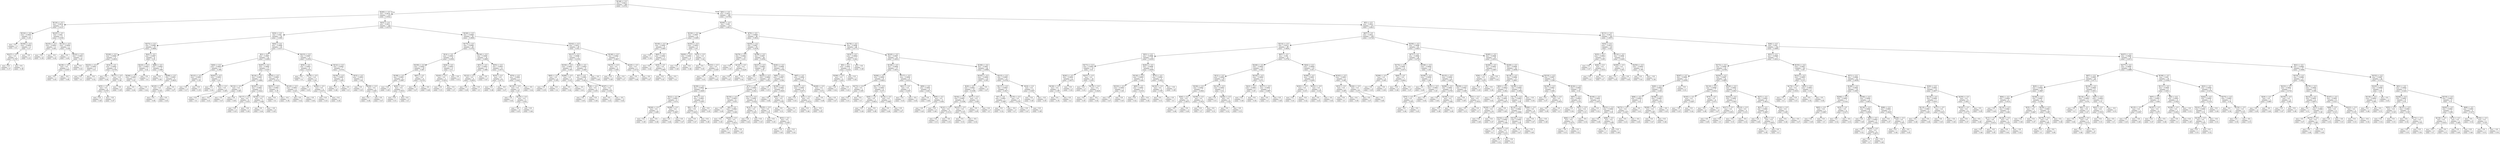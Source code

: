 digraph Tree {
node [shape=box] ;
0 [label="X[148] <= 0.5\nmse = 0.0013\nsamples = 500\nvalue = 0.4701"] ;
1 [label="X[285] <= 0.5\nmse = 0.0014\nsamples = 119\nvalue = 0.4522"] ;
0 -> 1 [labeldistance=2.5, labelangle=45, headlabel="True"] ;
2 [label="X[124] <= 0.5\nmse = 0.0014\nsamples = 15\nvalue = 0.4127"] ;
1 -> 2 ;
3 [label="X[316] <= 0.5\nmse = 0.0003\nsamples = 6\nvalue = 0.38"] ;
2 -> 3 ;
4 [label="mse = 0.0\nsamples = 2\nvalue = 0.4"] ;
3 -> 4 ;
5 [label="X[160] <= 0.5\nmse = 0.0002\nsamples = 4\nvalue = 0.37"] ;
3 -> 5 ;
6 [label="X[227] <= 0.5\nmse = 0.0\nsamples = 3\nvalue = 0.3767"] ;
5 -> 6 ;
7 [label="mse = 0.0\nsamples = 1\nvalue = 0.37"] ;
6 -> 7 ;
8 [label="mse = 0.0\nsamples = 2\nvalue = 0.38"] ;
6 -> 8 ;
9 [label="mse = -0.0\nsamples = 1\nvalue = 0.35"] ;
5 -> 9 ;
10 [label="X[225] <= 0.5\nmse = 0.001\nsamples = 9\nvalue = 0.4344"] ;
2 -> 10 ;
11 [label="X[235] <= 0.5\nmse = 0.0002\nsamples = 4\nvalue = 0.405"] ;
10 -> 11 ;
12 [label="mse = 0.0\nsamples = 2\nvalue = 0.39"] ;
11 -> 12 ;
13 [label="mse = -0.0\nsamples = 2\nvalue = 0.42"] ;
11 -> 13 ;
14 [label="X[132] <= 0.5\nmse = 0.0004\nsamples = 5\nvalue = 0.458"] ;
10 -> 14 ;
15 [label="mse = 0.0\nsamples = 1\nvalue = 0.49"] ;
14 -> 15 ;
16 [label="X[322] <= 0.5\nmse = 0.0001\nsamples = 4\nvalue = 0.45"] ;
14 -> 16 ;
17 [label="X[238] <= 0.5\nmse = 0.0\nsamples = 3\nvalue = 0.4567"] ;
16 -> 17 ;
18 [label="mse = 0.0\nsamples = 1\nvalue = 0.45"] ;
17 -> 18 ;
19 [label="mse = -0.0\nsamples = 2\nvalue = 0.46"] ;
17 -> 19 ;
20 [label="mse = 0.0\nsamples = 1\nvalue = 0.43"] ;
16 -> 20 ;
21 [label="X[25] <= 0.5\nmse = 0.0011\nsamples = 104\nvalue = 0.4579"] ;
1 -> 21 ;
22 [label="X[30] <= 0.5\nmse = 0.001\nsamples = 54\nvalue = 0.4481"] ;
21 -> 22 ;
23 [label="X[273] <= 0.5\nmse = 0.0008\nsamples = 19\nvalue = 0.4684"] ;
22 -> 23 ;
24 [label="X[328] <= 0.5\nmse = 0.0004\nsamples = 11\nvalue = 0.4818"] ;
23 -> 24 ;
25 [label="X[225] <= 0.5\nmse = 0.0001\nsamples = 2\nvalue = 0.51"] ;
24 -> 25 ;
26 [label="mse = 0.0\nsamples = 1\nvalue = 0.5"] ;
25 -> 26 ;
27 [label="mse = -0.0\nsamples = 1\nvalue = 0.52"] ;
25 -> 27 ;
28 [label="X[16] <= 0.5\nmse = 0.0002\nsamples = 9\nvalue = 0.4756"] ;
24 -> 28 ;
29 [label="mse = 0.0\nsamples = 1\nvalue = 0.44"] ;
28 -> 29 ;
30 [label="X[117] <= 0.5\nmse = 0.0\nsamples = 8\nvalue = 0.48"] ;
28 -> 30 ;
31 [label="X[55] <= 0.5\nmse = 0.0\nsamples = 6\nvalue = 0.4767"] ;
30 -> 31 ;
32 [label="mse = 0.0\nsamples = 4\nvalue = 0.48"] ;
31 -> 32 ;
33 [label="mse = -0.0\nsamples = 2\nvalue = 0.47"] ;
31 -> 33 ;
34 [label="mse = -0.0\nsamples = 2\nvalue = 0.49"] ;
30 -> 34 ;
35 [label="X[42] <= 0.5\nmse = 0.0007\nsamples = 8\nvalue = 0.45"] ;
23 -> 35 ;
36 [label="X[225] <= 0.5\nmse = 0.0003\nsamples = 3\nvalue = 0.42"] ;
35 -> 36 ;
37 [label="X[246] <= 0.5\nmse = 0.0001\nsamples = 2\nvalue = 0.43"] ;
36 -> 37 ;
38 [label="mse = 0.0\nsamples = 1\nvalue = 0.44"] ;
37 -> 38 ;
39 [label="mse = 0.0\nsamples = 1\nvalue = 0.42"] ;
37 -> 39 ;
40 [label="mse = 0.0\nsamples = 1\nvalue = 0.4"] ;
36 -> 40 ;
41 [label="X[86] <= 0.5\nmse = 0.0002\nsamples = 5\nvalue = 0.468"] ;
35 -> 41 ;
42 [label="mse = 0.0\nsamples = 1\nvalue = 0.49"] ;
41 -> 42 ;
43 [label="X[289] <= 0.5\nmse = 0.0001\nsamples = 4\nvalue = 0.4625"] ;
41 -> 43 ;
44 [label="X[145] <= 0.5\nmse = 0.0\nsamples = 2\nvalue = 0.455"] ;
43 -> 44 ;
45 [label="mse = 0.0\nsamples = 1\nvalue = 0.46"] ;
44 -> 45 ;
46 [label="mse = 0.0\nsamples = 1\nvalue = 0.45"] ;
44 -> 46 ;
47 [label="mse = 0.0\nsamples = 2\nvalue = 0.47"] ;
43 -> 47 ;
48 [label="X[44] <= 0.5\nmse = 0.0009\nsamples = 35\nvalue = 0.4371"] ;
22 -> 48 ;
49 [label="X[3] <= 0.5\nmse = 0.0007\nsamples = 22\nvalue = 0.4264"] ;
48 -> 49 ;
50 [label="X[40] <= 0.5\nmse = 0.0003\nsamples = 5\nvalue = 0.398"] ;
49 -> 50 ;
51 [label="X[123] <= 0.5\nmse = 0.0001\nsamples = 2\nvalue = 0.38"] ;
50 -> 51 ;
52 [label="mse = 0.0\nsamples = 1\nvalue = 0.37"] ;
51 -> 52 ;
53 [label="mse = 0.0\nsamples = 1\nvalue = 0.39"] ;
51 -> 53 ;
54 [label="X[203] <= 0.5\nmse = 0.0001\nsamples = 3\nvalue = 0.41"] ;
50 -> 54 ;
55 [label="mse = 0.0\nsamples = 1\nvalue = 0.42"] ;
54 -> 55 ;
56 [label="X[83] <= 0.5\nmse = 0.0\nsamples = 2\nvalue = 0.405"] ;
54 -> 56 ;
57 [label="mse = 0.0\nsamples = 1\nvalue = 0.4"] ;
56 -> 57 ;
58 [label="mse = -0.0\nsamples = 1\nvalue = 0.41"] ;
56 -> 58 ;
59 [label="X[297] <= 0.5\nmse = 0.0005\nsamples = 17\nvalue = 0.4347"] ;
49 -> 59 ;
60 [label="X[124] <= 0.5\nmse = 0.0001\nsamples = 11\nvalue = 0.4464"] ;
59 -> 60 ;
61 [label="X[132] <= 0.5\nmse = 0.0\nsamples = 2\nvalue = 0.465"] ;
60 -> 61 ;
62 [label="mse = 0.0\nsamples = 1\nvalue = 0.47"] ;
61 -> 62 ;
63 [label="mse = 0.0\nsamples = 1\nvalue = 0.46"] ;
61 -> 63 ;
64 [label="X[165] <= 0.5\nmse = 0.0001\nsamples = 9\nvalue = 0.4422"] ;
60 -> 64 ;
65 [label="X[117] <= 0.5\nmse = 0.0\nsamples = 4\nvalue = 0.435"] ;
64 -> 65 ;
66 [label="mse = 0.0\nsamples = 2\nvalue = 0.43"] ;
65 -> 66 ;
67 [label="mse = -0.0\nsamples = 2\nvalue = 0.44"] ;
65 -> 67 ;
68 [label="X[140] <= 0.5\nmse = 0.0\nsamples = 5\nvalue = 0.448"] ;
64 -> 68 ;
69 [label="mse = 0.0\nsamples = 1\nvalue = 0.44"] ;
68 -> 69 ;
70 [label="mse = -0.0\nsamples = 4\nvalue = 0.45"] ;
68 -> 70 ;
71 [label="X[203] <= 0.5\nmse = 0.0004\nsamples = 6\nvalue = 0.4133"] ;
59 -> 71 ;
72 [label="X[251] <= 0.5\nmse = 0.0001\nsamples = 2\nvalue = 0.39"] ;
71 -> 72 ;
73 [label="mse = 0.0\nsamples = 1\nvalue = 0.4"] ;
72 -> 73 ;
74 [label="mse = -0.0\nsamples = 1\nvalue = 0.38"] ;
72 -> 74 ;
75 [label="X[145] <= 0.5\nmse = 0.0001\nsamples = 4\nvalue = 0.425"] ;
71 -> 75 ;
76 [label="mse = 0.0\nsamples = 3\nvalue = 0.42"] ;
75 -> 76 ;
77 [label="mse = 0.0\nsamples = 1\nvalue = 0.44"] ;
75 -> 77 ;
78 [label="X[215] <= 0.5\nmse = 0.0007\nsamples = 13\nvalue = 0.4554"] ;
48 -> 78 ;
79 [label="X[50] <= 0.5\nmse = 0.0003\nsamples = 6\nvalue = 0.4333"] ;
78 -> 79 ;
80 [label="mse = 0.0\nsamples = 1\nvalue = 0.4"] ;
79 -> 80 ;
81 [label="X[276] <= 0.5\nmse = 0.0\nsamples = 5\nvalue = 0.44"] ;
79 -> 81 ;
82 [label="mse = 0.0\nsamples = 1\nvalue = 0.45"] ;
81 -> 82 ;
83 [label="X[294] <= 0.5\nmse = 0.0\nsamples = 4\nvalue = 0.4375"] ;
81 -> 83 ;
84 [label="mse = 0.0\nsamples = 1\nvalue = 0.43"] ;
83 -> 84 ;
85 [label="mse = 0.0\nsamples = 3\nvalue = 0.44"] ;
83 -> 85 ;
86 [label="X[141] <= 0.5\nmse = 0.0002\nsamples = 7\nvalue = 0.4743"] ;
78 -> 86 ;
87 [label="X[106] <= 0.5\nmse = 0.0001\nsamples = 4\nvalue = 0.485"] ;
86 -> 87 ;
88 [label="mse = 0.0\nsamples = 3\nvalue = 0.48"] ;
87 -> 88 ;
89 [label="mse = 0.0\nsamples = 1\nvalue = 0.5"] ;
87 -> 89 ;
90 [label="X[33] <= 0.5\nmse = 0.0001\nsamples = 3\nvalue = 0.46"] ;
86 -> 90 ;
91 [label="mse = 0.0\nsamples = 1\nvalue = 0.45"] ;
90 -> 91 ;
92 [label="X[209] <= 0.5\nmse = 0.0\nsamples = 2\nvalue = 0.465"] ;
90 -> 92 ;
93 [label="mse = 0.0\nsamples = 1\nvalue = 0.46"] ;
92 -> 93 ;
94 [label="mse = 0.0\nsamples = 1\nvalue = 0.47"] ;
92 -> 94 ;
95 [label="X[160] <= 0.5\nmse = 0.0009\nsamples = 50\nvalue = 0.4684"] ;
21 -> 95 ;
96 [label="X[175] <= 0.5\nmse = 0.0006\nsamples = 30\nvalue = 0.4793"] ;
95 -> 96 ;
97 [label="X[14] <= 0.5\nmse = 0.0003\nsamples = 14\nvalue = 0.4936"] ;
96 -> 97 ;
98 [label="X[109] <= 0.5\nmse = 0.0002\nsamples = 10\nvalue = 0.487"] ;
97 -> 98 ;
99 [label="X[198] <= 0.5\nmse = 0.0001\nsamples = 6\nvalue = 0.4967"] ;
98 -> 99 ;
100 [label="mse = 0.0\nsamples = 3\nvalue = 0.49"] ;
99 -> 100 ;
101 [label="X[29] <= 0.5\nmse = 0.0\nsamples = 3\nvalue = 0.5033"] ;
99 -> 101 ;
102 [label="mse = 0.0\nsamples = 1\nvalue = 0.51"] ;
101 -> 102 ;
103 [label="mse = 0.0\nsamples = 2\nvalue = 0.5"] ;
101 -> 103 ;
104 [label="X[87] <= 0.5\nmse = 0.0\nsamples = 4\nvalue = 0.4725"] ;
98 -> 104 ;
105 [label="mse = 0.0\nsamples = 3\nvalue = 0.47"] ;
104 -> 105 ;
106 [label="mse = -0.0\nsamples = 1\nvalue = 0.48"] ;
104 -> 106 ;
107 [label="X[26] <= 0.5\nmse = 0.0001\nsamples = 4\nvalue = 0.51"] ;
97 -> 107 ;
108 [label="X[165] <= 0.5\nmse = 0.0\nsamples = 3\nvalue = 0.5033"] ;
107 -> 108 ;
109 [label="mse = 0.0\nsamples = 1\nvalue = 0.51"] ;
108 -> 109 ;
110 [label="mse = 0.0\nsamples = 2\nvalue = 0.5"] ;
108 -> 110 ;
111 [label="mse = -0.0\nsamples = 1\nvalue = 0.53"] ;
107 -> 111 ;
112 [label="X[144] <= 0.5\nmse = 0.0005\nsamples = 16\nvalue = 0.4669"] ;
96 -> 112 ;
113 [label="X[51] <= 0.5\nmse = 0.0001\nsamples = 5\nvalue = 0.488"] ;
112 -> 113 ;
114 [label="X[122] <= 0.5\nmse = 0.0\nsamples = 4\nvalue = 0.4925"] ;
113 -> 114 ;
115 [label="mse = 0.0\nsamples = 3\nvalue = 0.49"] ;
114 -> 115 ;
116 [label="mse = 0.0\nsamples = 1\nvalue = 0.5"] ;
114 -> 116 ;
117 [label="mse = -0.0\nsamples = 1\nvalue = 0.47"] ;
113 -> 117 ;
118 [label="X[55] <= 0.5\nmse = 0.0003\nsamples = 11\nvalue = 0.4573"] ;
112 -> 118 ;
119 [label="X[19] <= 0.5\nmse = 0.0\nsamples = 4\nvalue = 0.4775"] ;
118 -> 119 ;
120 [label="mse = 0.0\nsamples = 3\nvalue = 0.48"] ;
119 -> 120 ;
121 [label="mse = -0.0\nsamples = 1\nvalue = 0.47"] ;
119 -> 121 ;
122 [label="X[70] <= 0.5\nmse = 0.0001\nsamples = 7\nvalue = 0.4457"] ;
118 -> 122 ;
123 [label="X[134] <= 0.5\nmse = 0.0\nsamples = 6\nvalue = 0.45"] ;
122 -> 123 ;
124 [label="mse = 0.0\nsamples = 1\nvalue = 0.44"] ;
123 -> 124 ;
125 [label="X[125] <= 0.5\nmse = 0.0\nsamples = 5\nvalue = 0.452"] ;
123 -> 125 ;
126 [label="mse = -0.0\nsamples = 4\nvalue = 0.45"] ;
125 -> 126 ;
127 [label="mse = 0.0\nsamples = 1\nvalue = 0.46"] ;
125 -> 127 ;
128 [label="mse = -0.0\nsamples = 1\nvalue = 0.42"] ;
122 -> 128 ;
129 [label="X[162] <= 0.5\nmse = 0.0011\nsamples = 20\nvalue = 0.452"] ;
95 -> 129 ;
130 [label="X[127] <= 0.5\nmse = 0.0006\nsamples = 13\nvalue = 0.4338"] ;
129 -> 130 ;
131 [label="X[100] <= 0.5\nmse = 0.0001\nsamples = 4\nvalue = 0.405"] ;
130 -> 131 ;
132 [label="X[65] <= 0.5\nmse = 0.0\nsamples = 2\nvalue = 0.395"] ;
131 -> 132 ;
133 [label="mse = 0.0\nsamples = 1\nvalue = 0.39"] ;
132 -> 133 ;
134 [label="mse = 0.0\nsamples = 1\nvalue = 0.4"] ;
132 -> 134 ;
135 [label="X[289] <= 0.5\nmse = 0.0\nsamples = 2\nvalue = 0.415"] ;
131 -> 135 ;
136 [label="mse = 0.0\nsamples = 1\nvalue = 0.42"] ;
135 -> 136 ;
137 [label="mse = -0.0\nsamples = 1\nvalue = 0.41"] ;
135 -> 137 ;
138 [label="X[26] <= 0.5\nmse = 0.0003\nsamples = 9\nvalue = 0.4467"] ;
130 -> 138 ;
139 [label="X[7] <= 0.5\nmse = 0.0001\nsamples = 8\nvalue = 0.4412"] ;
138 -> 139 ;
140 [label="X[28] <= 0.5\nmse = 0.0\nsamples = 2\nvalue = 0.455"] ;
139 -> 140 ;
141 [label="mse = 0.0\nsamples = 1\nvalue = 0.45"] ;
140 -> 141 ;
142 [label="mse = 0.0\nsamples = 1\nvalue = 0.46"] ;
140 -> 142 ;
143 [label="X[307] <= 0.5\nmse = 0.0\nsamples = 6\nvalue = 0.4367"] ;
139 -> 143 ;
144 [label="mse = 0.0\nsamples = 2\nvalue = 0.43"] ;
143 -> 144 ;
145 [label="mse = -0.0\nsamples = 4\nvalue = 0.44"] ;
143 -> 145 ;
146 [label="mse = -0.0\nsamples = 1\nvalue = 0.49"] ;
138 -> 146 ;
147 [label="X[146] <= 0.5\nmse = 0.0001\nsamples = 7\nvalue = 0.4857"] ;
129 -> 147 ;
148 [label="X[235] <= 0.5\nmse = 0.0\nsamples = 4\nvalue = 0.495"] ;
147 -> 148 ;
149 [label="mse = 0.0\nsamples = 2\nvalue = 0.49"] ;
148 -> 149 ;
150 [label="mse = 0.0\nsamples = 2\nvalue = 0.5"] ;
148 -> 150 ;
151 [label="X[220] <= 0.5\nmse = 0.0\nsamples = 3\nvalue = 0.4733"] ;
147 -> 151 ;
152 [label="mse = 0.0\nsamples = 1\nvalue = 0.48"] ;
151 -> 152 ;
153 [label="mse = -0.0\nsamples = 2\nvalue = 0.47"] ;
151 -> 153 ;
154 [label="X[81] <= 0.5\nmse = 0.0012\nsamples = 381\nvalue = 0.4756"] ;
0 -> 154 [labeldistance=2.5, labelangle=-45, headlabel="False"] ;
155 [label="X[240] <= 0.5\nmse = 0.001\nsamples = 110\nvalue = 0.4612"] ;
154 -> 155 ;
156 [label="X[104] <= 0.5\nmse = 0.0007\nsamples = 12\nvalue = 0.4283"] ;
155 -> 156 ;
157 [label="X[149] <= 0.5\nmse = 0.0002\nsamples = 6\nvalue = 0.4067"] ;
156 -> 157 ;
158 [label="mse = 0.0\nsamples = 1\nvalue = 0.38"] ;
157 -> 158 ;
159 [label="X[65] <= 0.5\nmse = 0.0001\nsamples = 5\nvalue = 0.412"] ;
157 -> 159 ;
160 [label="mse = 0.0\nsamples = 2\nvalue = 0.42"] ;
159 -> 160 ;
161 [label="X[30] <= 0.5\nmse = 0.0\nsamples = 3\nvalue = 0.4067"] ;
159 -> 161 ;
162 [label="mse = 0.0\nsamples = 2\nvalue = 0.41"] ;
161 -> 162 ;
163 [label="mse = 0.0\nsamples = 1\nvalue = 0.4"] ;
161 -> 163 ;
164 [label="X[181] <= 0.5\nmse = 0.0003\nsamples = 6\nvalue = 0.45"] ;
156 -> 164 ;
165 [label="X[295] <= 0.5\nmse = 0.0001\nsamples = 2\nvalue = 0.47"] ;
164 -> 165 ;
166 [label="mse = 0.0\nsamples = 1\nvalue = 0.48"] ;
165 -> 166 ;
167 [label="mse = 0.0\nsamples = 1\nvalue = 0.46"] ;
165 -> 167 ;
168 [label="X[15] <= 0.5\nmse = 0.0\nsamples = 4\nvalue = 0.44"] ;
164 -> 168 ;
169 [label="mse = 0.0\nsamples = 1\nvalue = 0.45"] ;
168 -> 169 ;
170 [label="X[163] <= 0.5\nmse = 0.0\nsamples = 3\nvalue = 0.4367"] ;
168 -> 170 ;
171 [label="mse = 0.0\nsamples = 1\nvalue = 0.43"] ;
170 -> 171 ;
172 [label="mse = -0.0\nsamples = 2\nvalue = 0.44"] ;
170 -> 172 ;
173 [label="X[76] <= 0.5\nmse = 0.0009\nsamples = 98\nvalue = 0.4652"] ;
155 -> 173 ;
174 [label="X[205] <= 0.5\nmse = 0.0007\nsamples = 50\nvalue = 0.4536"] ;
173 -> 174 ;
175 [label="X[279] <= 0.5\nmse = 0.0002\nsamples = 10\nvalue = 0.431"] ;
174 -> 175 ;
176 [label="mse = 0.0\nsamples = 3\nvalue = 0.45"] ;
175 -> 176 ;
177 [label="X[120] <= 0.5\nmse = 0.0\nsamples = 7\nvalue = 0.4229"] ;
175 -> 177 ;
178 [label="mse = 0.0\nsamples = 2\nvalue = 0.43"] ;
177 -> 178 ;
179 [label="mse = -0.0\nsamples = 5\nvalue = 0.42"] ;
177 -> 179 ;
180 [label="X[198] <= 0.5\nmse = 0.0007\nsamples = 40\nvalue = 0.4592"] ;
174 -> 180 ;
181 [label="X[227] <= 0.5\nmse = 0.0004\nsamples = 26\nvalue = 0.45"] ;
180 -> 181 ;
182 [label="mse = 0.0\nsamples = 1\nvalue = 0.4"] ;
181 -> 182 ;
183 [label="X[225] <= 0.5\nmse = 0.0004\nsamples = 25\nvalue = 0.452"] ;
181 -> 183 ;
184 [label="X[190] <= 0.5\nmse = 0.0002\nsamples = 11\nvalue = 0.4645"] ;
183 -> 184 ;
185 [label="X[12] <= 0.5\nmse = 0.0001\nsamples = 5\nvalue = 0.474"] ;
184 -> 185 ;
186 [label="X[244] <= 0.5\nmse = 0.0\nsamples = 2\nvalue = 0.485"] ;
185 -> 186 ;
187 [label="mse = 0.0\nsamples = 1\nvalue = 0.49"] ;
186 -> 187 ;
188 [label="mse = 0.0\nsamples = 1\nvalue = 0.48"] ;
186 -> 188 ;
189 [label="X[289] <= 0.5\nmse = 0.0\nsamples = 3\nvalue = 0.4667"] ;
185 -> 189 ;
190 [label="mse = 0.0\nsamples = 1\nvalue = 0.46"] ;
189 -> 190 ;
191 [label="mse = 0.0\nsamples = 2\nvalue = 0.47"] ;
189 -> 191 ;
192 [label="X[77] <= 0.5\nmse = 0.0001\nsamples = 6\nvalue = 0.4567"] ;
184 -> 192 ;
193 [label="X[4] <= 0.5\nmse = 0.0\nsamples = 3\nvalue = 0.4633"] ;
192 -> 193 ;
194 [label="mse = 0.0\nsamples = 1\nvalue = 0.47"] ;
193 -> 194 ;
195 [label="mse = 0.0\nsamples = 2\nvalue = 0.46"] ;
193 -> 195 ;
196 [label="mse = 0.0\nsamples = 3\nvalue = 0.45"] ;
192 -> 196 ;
197 [label="X[72] <= 0.5\nmse = 0.0003\nsamples = 14\nvalue = 0.4421"] ;
183 -> 197 ;
198 [label="X[150] <= 0.5\nmse = 0.0003\nsamples = 6\nvalue = 0.455"] ;
197 -> 198 ;
199 [label="mse = 0.0\nsamples = 1\nvalue = 0.49"] ;
198 -> 199 ;
200 [label="X[4] <= 0.5\nmse = 0.0001\nsamples = 5\nvalue = 0.448"] ;
198 -> 200 ;
201 [label="mse = 0.0\nsamples = 2\nvalue = 0.44"] ;
200 -> 201 ;
202 [label="X[260] <= 0.5\nmse = 0.0\nsamples = 3\nvalue = 0.4533"] ;
200 -> 202 ;
203 [label="mse = 0.0\nsamples = 1\nvalue = 0.46"] ;
202 -> 203 ;
204 [label="mse = -0.0\nsamples = 2\nvalue = 0.45"] ;
202 -> 204 ;
205 [label="X[111] <= 0.5\nmse = 0.0001\nsamples = 8\nvalue = 0.4325"] ;
197 -> 205 ;
206 [label="X[14] <= 0.5\nmse = 0.0\nsamples = 4\nvalue = 0.425"] ;
205 -> 206 ;
207 [label="mse = 0.0\nsamples = 2\nvalue = 0.42"] ;
206 -> 207 ;
208 [label="mse = 0.0\nsamples = 2\nvalue = 0.43"] ;
206 -> 208 ;
209 [label="X[235] <= 0.5\nmse = 0.0\nsamples = 4\nvalue = 0.44"] ;
205 -> 209 ;
210 [label="mse = 0.0\nsamples = 1\nvalue = 0.45"] ;
209 -> 210 ;
211 [label="X[53] <= 0.5\nmse = 0.0\nsamples = 3\nvalue = 0.4367"] ;
209 -> 211 ;
212 [label="mse = -0.0\nsamples = 2\nvalue = 0.44"] ;
211 -> 212 ;
213 [label="mse = 0.0\nsamples = 1\nvalue = 0.43"] ;
211 -> 213 ;
214 [label="X[281] <= 0.5\nmse = 0.0008\nsamples = 14\nvalue = 0.4764"] ;
180 -> 214 ;
215 [label="X[85] <= 0.5\nmse = 0.0007\nsamples = 5\nvalue = 0.504"] ;
214 -> 215 ;
216 [label="mse = 0.0\nsamples = 1\nvalue = 0.55"] ;
215 -> 216 ;
217 [label="X[199] <= 0.5\nmse = 0.0002\nsamples = 4\nvalue = 0.4925"] ;
215 -> 217 ;
218 [label="mse = 0.0\nsamples = 2\nvalue = 0.48"] ;
217 -> 218 ;
219 [label="X[96] <= 0.5\nmse = 0.0\nsamples = 2\nvalue = 0.505"] ;
217 -> 219 ;
220 [label="mse = 0.0\nsamples = 1\nvalue = 0.51"] ;
219 -> 220 ;
221 [label="mse = 0.0\nsamples = 1\nvalue = 0.5"] ;
219 -> 221 ;
222 [label="X[87] <= 0.5\nmse = 0.0002\nsamples = 9\nvalue = 0.4611"] ;
214 -> 222 ;
223 [label="X[161] <= 0.5\nmse = 0.0001\nsamples = 4\nvalue = 0.4475"] ;
222 -> 223 ;
224 [label="mse = 0.0\nsamples = 1\nvalue = 0.43"] ;
223 -> 224 ;
225 [label="X[31] <= 0.5\nmse = 0.0\nsamples = 3\nvalue = 0.4533"] ;
223 -> 225 ;
226 [label="mse = 0.0\nsamples = 1\nvalue = 0.46"] ;
225 -> 226 ;
227 [label="mse = -0.0\nsamples = 2\nvalue = 0.45"] ;
225 -> 227 ;
228 [label="X[269] <= 0.5\nmse = 0.0\nsamples = 5\nvalue = 0.472"] ;
222 -> 228 ;
229 [label="mse = 0.0\nsamples = 1\nvalue = 0.48"] ;
228 -> 229 ;
230 [label="mse = 0.0\nsamples = 4\nvalue = 0.47"] ;
228 -> 230 ;
231 [label="X[178] <= 0.5\nmse = 0.0008\nsamples = 48\nvalue = 0.4773"] ;
173 -> 231 ;
232 [label="X[19] <= 0.5\nmse = 0.0004\nsamples = 5\nvalue = 0.442"] ;
231 -> 232 ;
233 [label="X[9] <= 0.5\nmse = 0.0001\nsamples = 4\nvalue = 0.4325"] ;
232 -> 233 ;
234 [label="X[306] <= 0.5\nmse = 0.0\nsamples = 2\nvalue = 0.425"] ;
233 -> 234 ;
235 [label="mse = 0.0\nsamples = 1\nvalue = 0.42"] ;
234 -> 235 ;
236 [label="mse = 0.0\nsamples = 1\nvalue = 0.43"] ;
234 -> 236 ;
237 [label="mse = 0.0\nsamples = 2\nvalue = 0.44"] ;
233 -> 237 ;
238 [label="mse = -0.0\nsamples = 1\nvalue = 0.48"] ;
232 -> 238 ;
239 [label="X[220] <= 0.5\nmse = 0.0007\nsamples = 43\nvalue = 0.4814"] ;
231 -> 239 ;
240 [label="X[149] <= 0.5\nmse = 0.0004\nsamples = 17\nvalue = 0.4671"] ;
239 -> 240 ;
241 [label="X[206] <= 0.5\nmse = 0.0002\nsamples = 8\nvalue = 0.4825"] ;
240 -> 241 ;
242 [label="X[172] <= 0.5\nmse = 0.0\nsamples = 2\nvalue = 0.505"] ;
241 -> 242 ;
243 [label="mse = 0.0\nsamples = 1\nvalue = 0.51"] ;
242 -> 243 ;
244 [label="mse = 0.0\nsamples = 1\nvalue = 0.5"] ;
242 -> 244 ;
245 [label="X[177] <= 0.5\nmse = 0.0001\nsamples = 6\nvalue = 0.475"] ;
241 -> 245 ;
246 [label="X[40] <= 0.5\nmse = 0.0\nsamples = 3\nvalue = 0.4833"] ;
245 -> 246 ;
247 [label="mse = 0.0\nsamples = 1\nvalue = 0.49"] ;
246 -> 247 ;
248 [label="mse = 0.0\nsamples = 2\nvalue = 0.48"] ;
246 -> 248 ;
249 [label="X[134] <= 0.5\nmse = 0.0\nsamples = 3\nvalue = 0.4667"] ;
245 -> 249 ;
250 [label="mse = 0.0\nsamples = 1\nvalue = 0.46"] ;
249 -> 250 ;
251 [label="mse = 0.0\nsamples = 2\nvalue = 0.47"] ;
249 -> 251 ;
252 [label="X[117] <= 0.5\nmse = 0.0002\nsamples = 9\nvalue = 0.4533"] ;
240 -> 252 ;
253 [label="X[41] <= 0.5\nmse = 0.0\nsamples = 3\nvalue = 0.4367"] ;
252 -> 253 ;
254 [label="mse = 0.0\nsamples = 1\nvalue = 0.43"] ;
253 -> 254 ;
255 [label="mse = -0.0\nsamples = 2\nvalue = 0.44"] ;
253 -> 255 ;
256 [label="X[90] <= 0.5\nmse = 0.0001\nsamples = 6\nvalue = 0.4617"] ;
252 -> 256 ;
257 [label="mse = 0.0\nsamples = 1\nvalue = 0.48"] ;
256 -> 257 ;
258 [label="X[95] <= 0.5\nmse = 0.0\nsamples = 5\nvalue = 0.458"] ;
256 -> 258 ;
259 [label="mse = 0.0\nsamples = 1\nvalue = 0.45"] ;
258 -> 259 ;
260 [label="mse = 0.0\nsamples = 4\nvalue = 0.46"] ;
258 -> 260 ;
261 [label="X[180] <= 0.5\nmse = 0.0007\nsamples = 26\nvalue = 0.4908"] ;
239 -> 261 ;
262 [label="X[165] <= 0.5\nmse = 0.0004\nsamples = 14\nvalue = 0.505"] ;
261 -> 262 ;
263 [label="X[29] <= 0.5\nmse = 0.0002\nsamples = 12\nvalue = 0.5108"] ;
262 -> 263 ;
264 [label="X[192] <= 0.5\nmse = 0.0001\nsamples = 8\nvalue = 0.5188"] ;
263 -> 264 ;
265 [label="X[141] <= 0.5\nmse = 0.0\nsamples = 6\nvalue = 0.5133"] ;
264 -> 265 ;
266 [label="mse = 0.0\nsamples = 4\nvalue = 0.51"] ;
265 -> 266 ;
267 [label="mse = -0.0\nsamples = 2\nvalue = 0.52"] ;
265 -> 267 ;
268 [label="X[233] <= 0.5\nmse = 0.0\nsamples = 2\nvalue = 0.535"] ;
264 -> 268 ;
269 [label="mse = 0.0\nsamples = 1\nvalue = 0.53"] ;
268 -> 269 ;
270 [label="mse = -0.0\nsamples = 1\nvalue = 0.54"] ;
268 -> 270 ;
271 [label="X[71] <= 0.5\nmse = 0.0\nsamples = 4\nvalue = 0.495"] ;
263 -> 271 ;
272 [label="mse = 0.0\nsamples = 2\nvalue = 0.49"] ;
271 -> 272 ;
273 [label="mse = 0.0\nsamples = 2\nvalue = 0.5"] ;
271 -> 273 ;
274 [label="mse = 0.0\nsamples = 2\nvalue = 0.47"] ;
262 -> 274 ;
275 [label="X[215] <= 0.5\nmse = 0.0005\nsamples = 12\nvalue = 0.4742"] ;
261 -> 275 ;
276 [label="X[117] <= 0.5\nmse = 0.0003\nsamples = 6\nvalue = 0.4917"] ;
275 -> 276 ;
277 [label="X[7] <= 0.5\nmse = 0.0001\nsamples = 3\nvalue = 0.5067"] ;
276 -> 277 ;
278 [label="mse = 0.0\nsamples = 1\nvalue = 0.52"] ;
277 -> 278 ;
279 [label="mse = -0.0\nsamples = 2\nvalue = 0.5"] ;
277 -> 279 ;
280 [label="X[135] <= 0.5\nmse = 0.0\nsamples = 3\nvalue = 0.4767"] ;
276 -> 280 ;
281 [label="mse = 0.0\nsamples = 1\nvalue = 0.47"] ;
280 -> 281 ;
282 [label="mse = 0.0\nsamples = 2\nvalue = 0.48"] ;
280 -> 282 ;
283 [label="X[18] <= 0.5\nmse = 0.0\nsamples = 6\nvalue = 0.4567"] ;
275 -> 283 ;
284 [label="mse = 0.0\nsamples = 4\nvalue = 0.46"] ;
283 -> 284 ;
285 [label="mse = -0.0\nsamples = 2\nvalue = 0.45"] ;
283 -> 285 ;
286 [label="X[5] <= 0.5\nmse = 0.0011\nsamples = 271\nvalue = 0.4815"] ;
154 -> 286 ;
287 [label="X[67] <= 0.5\nmse = 0.0011\nsamples = 109\nvalue = 0.4728"] ;
286 -> 287 ;
288 [label="X[214] <= 0.5\nmse = 0.0012\nsamples = 48\nvalue = 0.4604"] ;
287 -> 288 ;
289 [label="X[51] <= 0.5\nmse = 0.0008\nsamples = 23\nvalue = 0.4439"] ;
288 -> 289 ;
290 [label="X[171] <= 0.5\nmse = 0.0003\nsamples = 14\nvalue = 0.43"] ;
289 -> 290 ;
291 [label="X[281] <= 0.5\nmse = 0.0002\nsamples = 4\nvalue = 0.4075"] ;
290 -> 291 ;
292 [label="X[106] <= 0.5\nmse = 0.0\nsamples = 2\nvalue = 0.395"] ;
291 -> 292 ;
293 [label="mse = 0.0\nsamples = 1\nvalue = 0.39"] ;
292 -> 293 ;
294 [label="mse = 0.0\nsamples = 1\nvalue = 0.4"] ;
292 -> 294 ;
295 [label="mse = 0.0\nsamples = 2\nvalue = 0.42"] ;
291 -> 295 ;
296 [label="X[257] <= 0.5\nmse = 0.0\nsamples = 10\nvalue = 0.439"] ;
290 -> 296 ;
297 [label="mse = 0.0\nsamples = 3\nvalue = 0.43"] ;
296 -> 297 ;
298 [label="X[176] <= 0.5\nmse = 0.0\nsamples = 7\nvalue = 0.4429"] ;
296 -> 298 ;
299 [label="mse = 0.0\nsamples = 2\nvalue = 0.45"] ;
298 -> 299 ;
300 [label="mse = -0.0\nsamples = 5\nvalue = 0.44"] ;
298 -> 300 ;
301 [label="X[281] <= 0.5\nmse = 0.0008\nsamples = 9\nvalue = 0.4656"] ;
289 -> 301 ;
302 [label="X[126] <= 0.5\nmse = 0.0003\nsamples = 5\nvalue = 0.444"] ;
301 -> 302 ;
303 [label="X[319] <= 0.5\nmse = 0.0001\nsamples = 2\nvalue = 0.46"] ;
302 -> 303 ;
304 [label="mse = 0.0\nsamples = 1\nvalue = 0.47"] ;
303 -> 304 ;
305 [label="mse = 0.0\nsamples = 1\nvalue = 0.45"] ;
303 -> 305 ;
306 [label="X[85] <= 0.5\nmse = 0.0001\nsamples = 3\nvalue = 0.4333"] ;
302 -> 306 ;
307 [label="mse = 0.0\nsamples = 1\nvalue = 0.42"] ;
306 -> 307 ;
308 [label="mse = -0.0\nsamples = 2\nvalue = 0.44"] ;
306 -> 308 ;
309 [label="X[72] <= 0.5\nmse = 0.0002\nsamples = 4\nvalue = 0.4925"] ;
301 -> 309 ;
310 [label="X[145] <= 0.5\nmse = 0.0\nsamples = 2\nvalue = 0.505"] ;
309 -> 310 ;
311 [label="mse = 0.0\nsamples = 1\nvalue = 0.51"] ;
310 -> 311 ;
312 [label="mse = 0.0\nsamples = 1\nvalue = 0.5"] ;
310 -> 312 ;
313 [label="mse = -0.0\nsamples = 2\nvalue = 0.48"] ;
309 -> 313 ;
314 [label="X[97] <= 0.5\nmse = 0.001\nsamples = 25\nvalue = 0.4756"] ;
288 -> 314 ;
315 [label="X[248] <= 0.5\nmse = 0.0005\nsamples = 15\nvalue = 0.492"] ;
314 -> 315 ;
316 [label="X[12] <= 0.5\nmse = 0.0002\nsamples = 10\nvalue = 0.502"] ;
315 -> 316 ;
317 [label="X[106] <= 0.5\nmse = 0.0001\nsamples = 7\nvalue = 0.4943"] ;
316 -> 317 ;
318 [label="X[44] <= 0.5\nmse = 0.0\nsamples = 4\nvalue = 0.4875"] ;
317 -> 318 ;
319 [label="mse = 0.0\nsamples = 1\nvalue = 0.48"] ;
318 -> 319 ;
320 [label="mse = 0.0\nsamples = 3\nvalue = 0.49"] ;
318 -> 320 ;
321 [label="X[190] <= 0.5\nmse = 0.0\nsamples = 3\nvalue = 0.5033"] ;
317 -> 321 ;
322 [label="mse = 0.0\nsamples = 2\nvalue = 0.5"] ;
321 -> 322 ;
323 [label="mse = 0.0\nsamples = 1\nvalue = 0.51"] ;
321 -> 323 ;
324 [label="X[116] <= 0.5\nmse = 0.0001\nsamples = 3\nvalue = 0.52"] ;
316 -> 324 ;
325 [label="mse = 0.0\nsamples = 1\nvalue = 0.51"] ;
324 -> 325 ;
326 [label="X[240] <= 0.5\nmse = 0.0\nsamples = 2\nvalue = 0.525"] ;
324 -> 326 ;
327 [label="mse = 0.0\nsamples = 1\nvalue = 0.52"] ;
326 -> 327 ;
328 [label="mse = 0.0\nsamples = 1\nvalue = 0.53"] ;
326 -> 328 ;
329 [label="X[318] <= 0.5\nmse = 0.0004\nsamples = 5\nvalue = 0.472"] ;
315 -> 329 ;
330 [label="X[23] <= 0.5\nmse = 0.0001\nsamples = 2\nvalue = 0.45"] ;
329 -> 330 ;
331 [label="mse = 0.0\nsamples = 1\nvalue = 0.46"] ;
330 -> 331 ;
332 [label="mse = 0.0\nsamples = 1\nvalue = 0.44"] ;
330 -> 332 ;
333 [label="X[317] <= 0.5\nmse = 0.0001\nsamples = 3\nvalue = 0.4867"] ;
329 -> 333 ;
334 [label="mse = 0.0\nsamples = 1\nvalue = 0.5"] ;
333 -> 334 ;
335 [label="mse = 0.0\nsamples = 2\nvalue = 0.48"] ;
333 -> 335 ;
336 [label="X[44] <= 0.5\nmse = 0.0009\nsamples = 10\nvalue = 0.451"] ;
314 -> 336 ;
337 [label="X[309] <= 0.5\nmse = 0.0001\nsamples = 6\nvalue = 0.4283"] ;
336 -> 337 ;
338 [label="X[301] <= 0.5\nmse = 0.0\nsamples = 2\nvalue = 0.415"] ;
337 -> 338 ;
339 [label="mse = 0.0\nsamples = 1\nvalue = 0.41"] ;
338 -> 339 ;
340 [label="mse = -0.0\nsamples = 1\nvalue = 0.42"] ;
338 -> 340 ;
341 [label="X[141] <= 0.5\nmse = 0.0\nsamples = 4\nvalue = 0.435"] ;
337 -> 341 ;
342 [label="mse = 0.0\nsamples = 2\nvalue = 0.43"] ;
341 -> 342 ;
343 [label="mse = -0.0\nsamples = 2\nvalue = 0.44"] ;
341 -> 343 ;
344 [label="X[183] <= 0.5\nmse = 0.0001\nsamples = 4\nvalue = 0.485"] ;
336 -> 344 ;
345 [label="X[53] <= 0.5\nmse = 0.0\nsamples = 2\nvalue = 0.495"] ;
344 -> 345 ;
346 [label="mse = 0.0\nsamples = 1\nvalue = 0.5"] ;
345 -> 346 ;
347 [label="mse = 0.0\nsamples = 1\nvalue = 0.49"] ;
345 -> 347 ;
348 [label="X[244] <= 0.5\nmse = 0.0\nsamples = 2\nvalue = 0.475"] ;
344 -> 348 ;
349 [label="mse = 0.0\nsamples = 1\nvalue = 0.47"] ;
348 -> 349 ;
350 [label="mse = 0.0\nsamples = 1\nvalue = 0.48"] ;
348 -> 350 ;
351 [label="X[258] <= 0.5\nmse = 0.0008\nsamples = 61\nvalue = 0.4825"] ;
287 -> 351 ;
352 [label="X[77] <= 0.5\nmse = 0.0004\nsamples = 26\nvalue = 0.4704"] ;
351 -> 352 ;
353 [label="X[174] <= 0.5\nmse = 0.0001\nsamples = 11\nvalue = 0.4573"] ;
352 -> 353 ;
354 [label="X[299] <= 0.5\nmse = 0.0\nsamples = 4\nvalue = 0.445"] ;
353 -> 354 ;
355 [label="mse = 0.0\nsamples = 2\nvalue = 0.45"] ;
354 -> 355 ;
356 [label="mse = 0.0\nsamples = 2\nvalue = 0.44"] ;
354 -> 356 ;
357 [label="X[60] <= 0.5\nmse = 0.0\nsamples = 7\nvalue = 0.4643"] ;
353 -> 357 ;
358 [label="mse = -0.0\nsamples = 4\nvalue = 0.46"] ;
357 -> 358 ;
359 [label="mse = 0.0\nsamples = 3\nvalue = 0.47"] ;
357 -> 359 ;
360 [label="X[168] <= 0.5\nmse = 0.0004\nsamples = 15\nvalue = 0.48"] ;
352 -> 360 ;
361 [label="X[196] <= 0.5\nmse = 0.0004\nsamples = 4\nvalue = 0.46"] ;
360 -> 361 ;
362 [label="mse = 0.0\nsamples = 1\nvalue = 0.49"] ;
361 -> 362 ;
363 [label="X[101] <= 0.5\nmse = 0.0001\nsamples = 3\nvalue = 0.45"] ;
361 -> 363 ;
364 [label="X[76] <= 0.5\nmse = 0.0\nsamples = 2\nvalue = 0.455"] ;
363 -> 364 ;
365 [label="mse = 0.0\nsamples = 1\nvalue = 0.46"] ;
364 -> 365 ;
366 [label="mse = 0.0\nsamples = 1\nvalue = 0.45"] ;
364 -> 366 ;
367 [label="mse = 0.0\nsamples = 1\nvalue = 0.44"] ;
363 -> 367 ;
368 [label="X[125] <= 0.5\nmse = 0.0002\nsamples = 11\nvalue = 0.4873"] ;
360 -> 368 ;
369 [label="X[298] <= 0.5\nmse = 0.0001\nsamples = 6\nvalue = 0.4783"] ;
368 -> 369 ;
370 [label="mse = 0.0\nsamples = 1\nvalue = 0.46"] ;
369 -> 370 ;
371 [label="X[109] <= 0.5\nmse = 0.0\nsamples = 5\nvalue = 0.482"] ;
369 -> 371 ;
372 [label="mse = -0.0\nsamples = 4\nvalue = 0.48"] ;
371 -> 372 ;
373 [label="mse = 0.0\nsamples = 1\nvalue = 0.49"] ;
371 -> 373 ;
374 [label="X[209] <= 0.5\nmse = 0.0001\nsamples = 5\nvalue = 0.498"] ;
368 -> 374 ;
375 [label="mse = 0.0\nsamples = 2\nvalue = 0.49"] ;
374 -> 375 ;
376 [label="X[51] <= 0.5\nmse = 0.0\nsamples = 3\nvalue = 0.5033"] ;
374 -> 376 ;
377 [label="mse = 0.0\nsamples = 1\nvalue = 0.51"] ;
376 -> 377 ;
378 [label="mse = 0.0\nsamples = 2\nvalue = 0.5"] ;
376 -> 378 ;
379 [label="X[285] <= 0.5\nmse = 0.0009\nsamples = 35\nvalue = 0.4914"] ;
351 -> 379 ;
380 [label="X[249] <= 0.5\nmse = 0.0002\nsamples = 3\nvalue = 0.4467"] ;
379 -> 380 ;
381 [label="X[56] <= 0.5\nmse = 0.0\nsamples = 2\nvalue = 0.455"] ;
380 -> 381 ;
382 [label="mse = 0.0\nsamples = 1\nvalue = 0.45"] ;
381 -> 382 ;
383 [label="mse = 0.0\nsamples = 1\nvalue = 0.46"] ;
381 -> 383 ;
384 [label="mse = 0.0\nsamples = 1\nvalue = 0.43"] ;
380 -> 384 ;
385 [label="X[269] <= 0.5\nmse = 0.0008\nsamples = 32\nvalue = 0.4956"] ;
379 -> 385 ;
386 [label="X[118] <= 0.5\nmse = 0.0006\nsamples = 17\nvalue = 0.4847"] ;
385 -> 386 ;
387 [label="X[83] <= 0.5\nmse = 0.0002\nsamples = 5\nvalue = 0.462"] ;
386 -> 387 ;
388 [label="mse = 0.0\nsamples = 1\nvalue = 0.44"] ;
387 -> 388 ;
389 [label="X[17] <= 0.5\nmse = 0.0001\nsamples = 4\nvalue = 0.4675"] ;
387 -> 389 ;
390 [label="X[244] <= 0.5\nmse = 0.0\nsamples = 2\nvalue = 0.475"] ;
389 -> 390 ;
391 [label="mse = 0.0\nsamples = 1\nvalue = 0.48"] ;
390 -> 391 ;
392 [label="mse = 0.0\nsamples = 1\nvalue = 0.47"] ;
390 -> 392 ;
393 [label="mse = 0.0\nsamples = 2\nvalue = 0.46"] ;
389 -> 393 ;
394 [label="X[199] <= 0.5\nmse = 0.0004\nsamples = 12\nvalue = 0.4942"] ;
386 -> 394 ;
395 [label="X[174] <= 0.5\nmse = 0.0003\nsamples = 11\nvalue = 0.49"] ;
394 -> 395 ;
396 [label="X[116] <= 0.5\nmse = 0.0002\nsamples = 7\nvalue = 0.4986"] ;
395 -> 396 ;
397 [label="X[102] <= 0.5\nmse = 0.0001\nsamples = 5\nvalue = 0.506"] ;
396 -> 397 ;
398 [label="mse = -0.0\nsamples = 3\nvalue = 0.5"] ;
397 -> 398 ;
399 [label="X[251] <= 0.5\nmse = 0.0\nsamples = 2\nvalue = 0.515"] ;
397 -> 399 ;
400 [label="mse = 0.0\nsamples = 1\nvalue = 0.52"] ;
399 -> 400 ;
401 [label="mse = -0.0\nsamples = 1\nvalue = 0.51"] ;
399 -> 401 ;
402 [label="X[110] <= 0.5\nmse = 0.0001\nsamples = 2\nvalue = 0.48"] ;
396 -> 402 ;
403 [label="mse = 0.0\nsamples = 1\nvalue = 0.47"] ;
402 -> 403 ;
404 [label="mse = 0.0\nsamples = 1\nvalue = 0.49"] ;
402 -> 404 ;
405 [label="X[280] <= 0.5\nmse = 0.0\nsamples = 4\nvalue = 0.475"] ;
395 -> 405 ;
406 [label="mse = 0.0\nsamples = 2\nvalue = 0.47"] ;
405 -> 406 ;
407 [label="mse = -0.0\nsamples = 2\nvalue = 0.48"] ;
405 -> 407 ;
408 [label="mse = -0.0\nsamples = 1\nvalue = 0.54"] ;
394 -> 408 ;
409 [label="X[319] <= 0.5\nmse = 0.0007\nsamples = 15\nvalue = 0.508"] ;
385 -> 409 ;
410 [label="X[199] <= 0.5\nmse = 0.0001\nsamples = 5\nvalue = 0.484"] ;
409 -> 410 ;
411 [label="mse = 0.0\nsamples = 2\nvalue = 0.47"] ;
410 -> 411 ;
412 [label="X[328] <= 0.5\nmse = 0.0\nsamples = 3\nvalue = 0.4933"] ;
410 -> 412 ;
413 [label="mse = 0.0\nsamples = 2\nvalue = 0.49"] ;
412 -> 413 ;
414 [label="mse = 0.0\nsamples = 1\nvalue = 0.5"] ;
412 -> 414 ;
415 [label="X[182] <= 0.5\nmse = 0.0005\nsamples = 10\nvalue = 0.52"] ;
409 -> 415 ;
416 [label="X[87] <= 0.5\nmse = 0.0002\nsamples = 6\nvalue = 0.535"] ;
415 -> 416 ;
417 [label="mse = 0.0\nsamples = 1\nvalue = 0.56"] ;
416 -> 417 ;
418 [label="X[57] <= 0.5\nmse = 0.0\nsamples = 5\nvalue = 0.53"] ;
416 -> 418 ;
419 [label="X[66] <= 0.5\nmse = 0.0\nsamples = 4\nvalue = 0.5275"] ;
418 -> 419 ;
420 [label="mse = -0.0\nsamples = 3\nvalue = 0.53"] ;
419 -> 420 ;
421 [label="mse = 0.0\nsamples = 1\nvalue = 0.52"] ;
419 -> 421 ;
422 [label="mse = -0.0\nsamples = 1\nvalue = 0.54"] ;
418 -> 422 ;
423 [label="X[109] <= 0.5\nmse = 0.0002\nsamples = 4\nvalue = 0.4975"] ;
415 -> 423 ;
424 [label="mse = 0.0\nsamples = 1\nvalue = 0.52"] ;
423 -> 424 ;
425 [label="X[151] <= 0.5\nmse = 0.0001\nsamples = 3\nvalue = 0.49"] ;
423 -> 425 ;
426 [label="mse = 0.0\nsamples = 1\nvalue = 0.48"] ;
425 -> 426 ;
427 [label="X[98] <= 0.5\nmse = 0.0\nsamples = 2\nvalue = 0.495"] ;
425 -> 427 ;
428 [label="mse = 0.0\nsamples = 1\nvalue = 0.5"] ;
427 -> 428 ;
429 [label="mse = 0.0\nsamples = 1\nvalue = 0.49"] ;
427 -> 429 ;
430 [label="X[131] <= 0.5\nmse = 0.0011\nsamples = 162\nvalue = 0.4874"] ;
286 -> 430 ;
431 [label="X[34] <= 0.5\nmse = 0.0015\nsamples = 10\nvalue = 0.455"] ;
430 -> 431 ;
432 [label="X[35] <= 0.5\nmse = 0.0002\nsamples = 4\nvalue = 0.495"] ;
431 -> 432 ;
433 [label="mse = 0.0\nsamples = 1\nvalue = 0.47"] ;
432 -> 433 ;
434 [label="X[46] <= 0.5\nmse = 0.0\nsamples = 3\nvalue = 0.5033"] ;
432 -> 434 ;
435 [label="mse = 0.0\nsamples = 1\nvalue = 0.51"] ;
434 -> 435 ;
436 [label="mse = 0.0\nsamples = 2\nvalue = 0.5"] ;
434 -> 436 ;
437 [label="X[114] <= 0.5\nmse = 0.0006\nsamples = 6\nvalue = 0.4283"] ;
431 -> 437 ;
438 [label="X[309] <= 0.5\nmse = 0.0\nsamples = 4\nvalue = 0.445"] ;
437 -> 438 ;
439 [label="mse = 0.0\nsamples = 2\nvalue = 0.45"] ;
438 -> 439 ;
440 [label="mse = 0.0\nsamples = 2\nvalue = 0.44"] ;
438 -> 440 ;
441 [label="X[250] <= 0.5\nmse = 0.0002\nsamples = 2\nvalue = 0.395"] ;
437 -> 441 ;
442 [label="mse = 0.0\nsamples = 1\nvalue = 0.41"] ;
441 -> 442 ;
443 [label="mse = -0.0\nsamples = 1\nvalue = 0.38"] ;
441 -> 443 ;
444 [label="X[46] <= 0.5\nmse = 0.001\nsamples = 152\nvalue = 0.4895"] ;
430 -> 444 ;
445 [label="X[51] <= 0.5\nmse = 0.0009\nsamples = 73\nvalue = 0.4812"] ;
444 -> 445 ;
446 [label="X[172] <= 0.5\nmse = 0.0009\nsamples = 33\nvalue = 0.4706"] ;
445 -> 446 ;
447 [label="X[267] <= 0.5\nmse = 0.0006\nsamples = 11\nvalue = 0.4509"] ;
446 -> 447 ;
448 [label="X[49] <= 0.5\nmse = 0.0002\nsamples = 10\nvalue = 0.445"] ;
447 -> 448 ;
449 [label="X[88] <= 0.5\nmse = 0.0002\nsamples = 4\nvalue = 0.43"] ;
448 -> 449 ;
450 [label="X[273] <= 0.5\nmse = 0.0\nsamples = 3\nvalue = 0.4367"] ;
449 -> 450 ;
451 [label="mse = 0.0\nsamples = 1\nvalue = 0.43"] ;
450 -> 451 ;
452 [label="mse = -0.0\nsamples = 2\nvalue = 0.44"] ;
450 -> 452 ;
453 [label="mse = 0.0\nsamples = 1\nvalue = 0.41"] ;
449 -> 453 ;
454 [label="X[198] <= 0.5\nmse = 0.0001\nsamples = 6\nvalue = 0.455"] ;
448 -> 454 ;
455 [label="X[200] <= 0.5\nmse = 0.0\nsamples = 2\nvalue = 0.465"] ;
454 -> 455 ;
456 [label="mse = 0.0\nsamples = 1\nvalue = 0.47"] ;
455 -> 456 ;
457 [label="mse = 0.0\nsamples = 1\nvalue = 0.46"] ;
455 -> 457 ;
458 [label="mse = -0.0\nsamples = 4\nvalue = 0.45"] ;
454 -> 458 ;
459 [label="mse = 0.0\nsamples = 1\nvalue = 0.51"] ;
447 -> 459 ;
460 [label="X[254] <= 0.5\nmse = 0.0007\nsamples = 22\nvalue = 0.4805"] ;
446 -> 460 ;
461 [label="X[118] <= 0.5\nmse = 0.0006\nsamples = 7\nvalue = 0.4543"] ;
460 -> 461 ;
462 [label="X[183] <= 0.5\nmse = 0.0\nsamples = 3\nvalue = 0.4267"] ;
461 -> 462 ;
463 [label="mse = -0.0\nsamples = 2\nvalue = 0.43"] ;
462 -> 463 ;
464 [label="mse = 0.0\nsamples = 1\nvalue = 0.42"] ;
462 -> 464 ;
465 [label="X[70] <= 0.5\nmse = 0.0\nsamples = 4\nvalue = 0.475"] ;
461 -> 465 ;
466 [label="mse = 0.0\nsamples = 2\nvalue = 0.48"] ;
465 -> 466 ;
467 [label="mse = -0.0\nsamples = 2\nvalue = 0.47"] ;
465 -> 467 ;
468 [label="X[226] <= 0.5\nmse = 0.0003\nsamples = 15\nvalue = 0.4927"] ;
460 -> 468 ;
469 [label="X[243] <= 0.5\nmse = 0.0001\nsamples = 7\nvalue = 0.5057"] ;
468 -> 469 ;
470 [label="X[317] <= 0.5\nmse = 0.0\nsamples = 3\nvalue = 0.4933"] ;
469 -> 470 ;
471 [label="mse = 0.0\nsamples = 2\nvalue = 0.49"] ;
470 -> 471 ;
472 [label="mse = 0.0\nsamples = 1\nvalue = 0.5"] ;
470 -> 472 ;
473 [label="X[214] <= 0.5\nmse = 0.0\nsamples = 4\nvalue = 0.515"] ;
469 -> 473 ;
474 [label="mse = 0.0\nsamples = 2\nvalue = 0.51"] ;
473 -> 474 ;
475 [label="mse = -0.0\nsamples = 2\nvalue = 0.52"] ;
473 -> 475 ;
476 [label="X[27] <= 0.5\nmse = 0.0001\nsamples = 8\nvalue = 0.4812"] ;
468 -> 476 ;
477 [label="X[21] <= 0.5\nmse = 0.0001\nsamples = 6\nvalue = 0.4867"] ;
476 -> 477 ;
478 [label="mse = 0.0\nsamples = 3\nvalue = 0.48"] ;
477 -> 478 ;
479 [label="X[41] <= 0.5\nmse = 0.0\nsamples = 3\nvalue = 0.4933"] ;
477 -> 479 ;
480 [label="mse = 0.0\nsamples = 2\nvalue = 0.49"] ;
479 -> 480 ;
481 [label="mse = 0.0\nsamples = 1\nvalue = 0.5"] ;
479 -> 481 ;
482 [label="X[101] <= 0.5\nmse = 0.0\nsamples = 2\nvalue = 0.465"] ;
476 -> 482 ;
483 [label="mse = 0.0\nsamples = 1\nvalue = 0.46"] ;
482 -> 483 ;
484 [label="mse = 0.0\nsamples = 1\nvalue = 0.47"] ;
482 -> 484 ;
485 [label="X[193] <= 0.5\nmse = 0.0007\nsamples = 40\nvalue = 0.49"] ;
445 -> 485 ;
486 [label="X[321] <= 0.5\nmse = 0.0005\nsamples = 8\nvalue = 0.515"] ;
485 -> 486 ;
487 [label="X[176] <= 0.5\nmse = 0.0\nsamples = 6\nvalue = 0.5033"] ;
486 -> 487 ;
488 [label="mse = 0.0\nsamples = 4\nvalue = 0.5"] ;
487 -> 488 ;
489 [label="mse = 0.0\nsamples = 2\nvalue = 0.51"] ;
487 -> 489 ;
490 [label="X[53] <= 0.5\nmse = 0.0001\nsamples = 2\nvalue = 0.55"] ;
486 -> 490 ;
491 [label="mse = 0.0\nsamples = 1\nvalue = 0.54"] ;
490 -> 491 ;
492 [label="mse = 0.0\nsamples = 1\nvalue = 0.56"] ;
490 -> 492 ;
493 [label="X[71] <= 0.5\nmse = 0.0006\nsamples = 32\nvalue = 0.4838"] ;
485 -> 493 ;
494 [label="X[180] <= 0.5\nmse = 0.0005\nsamples = 19\nvalue = 0.4947"] ;
493 -> 494 ;
495 [label="X[268] <= 0.5\nmse = 0.0003\nsamples = 7\nvalue = 0.5143"] ;
494 -> 495 ;
496 [label="X[65] <= 0.5\nmse = 0.0\nsamples = 3\nvalue = 0.4967"] ;
495 -> 496 ;
497 [label="mse = 0.0\nsamples = 1\nvalue = 0.49"] ;
496 -> 497 ;
498 [label="mse = 0.0\nsamples = 2\nvalue = 0.5"] ;
496 -> 498 ;
499 [label="X[35] <= 0.5\nmse = 0.0\nsamples = 4\nvalue = 0.5275"] ;
495 -> 499 ;
500 [label="mse = 0.0\nsamples = 1\nvalue = 0.52"] ;
499 -> 500 ;
501 [label="mse = -0.0\nsamples = 3\nvalue = 0.53"] ;
499 -> 501 ;
502 [label="X[168] <= 0.5\nmse = 0.0004\nsamples = 12\nvalue = 0.4833"] ;
494 -> 502 ;
503 [label="X[136] <= 0.5\nmse = 0.0002\nsamples = 8\nvalue = 0.4938"] ;
502 -> 503 ;
504 [label="mse = 0.0\nsamples = 3\nvalue = 0.48"] ;
503 -> 504 ;
505 [label="X[85] <= 0.5\nmse = 0.0001\nsamples = 5\nvalue = 0.502"] ;
503 -> 505 ;
506 [label="mse = 0.0\nsamples = 1\nvalue = 0.52"] ;
505 -> 506 ;
507 [label="X[245] <= 0.5\nmse = 0.0\nsamples = 4\nvalue = 0.4975"] ;
505 -> 507 ;
508 [label="mse = 0.0\nsamples = 3\nvalue = 0.5"] ;
507 -> 508 ;
509 [label="mse = 0.0\nsamples = 1\nvalue = 0.49"] ;
507 -> 509 ;
510 [label="X[98] <= 0.5\nmse = 0.0001\nsamples = 4\nvalue = 0.4625"] ;
502 -> 510 ;
511 [label="mse = 0.0\nsamples = 2\nvalue = 0.47"] ;
510 -> 511 ;
512 [label="X[298] <= 0.5\nmse = 0.0\nsamples = 2\nvalue = 0.455"] ;
510 -> 512 ;
513 [label="mse = 0.0\nsamples = 1\nvalue = 0.46"] ;
512 -> 513 ;
514 [label="mse = 0.0\nsamples = 1\nvalue = 0.45"] ;
512 -> 514 ;
515 [label="X[36] <= 0.5\nmse = 0.0003\nsamples = 13\nvalue = 0.4677"] ;
493 -> 515 ;
516 [label="X[116] <= 0.5\nmse = 0.0002\nsamples = 7\nvalue = 0.4557"] ;
515 -> 516 ;
517 [label="X[119] <= 0.5\nmse = 0.0001\nsamples = 4\nvalue = 0.465"] ;
516 -> 517 ;
518 [label="mse = 0.0\nsamples = 1\nvalue = 0.48"] ;
517 -> 518 ;
519 [label="mse = 0.0\nsamples = 3\nvalue = 0.46"] ;
517 -> 519 ;
520 [label="X[117] <= 0.5\nmse = 0.0\nsamples = 3\nvalue = 0.4433"] ;
516 -> 520 ;
521 [label="mse = 0.0\nsamples = 1\nvalue = 0.45"] ;
520 -> 521 ;
522 [label="mse = -0.0\nsamples = 2\nvalue = 0.44"] ;
520 -> 522 ;
523 [label="X[250] <= 0.5\nmse = 0.0\nsamples = 6\nvalue = 0.4817"] ;
515 -> 523 ;
524 [label="X[323] <= 0.5\nmse = 0.0\nsamples = 4\nvalue = 0.4775"] ;
523 -> 524 ;
525 [label="mse = 0.0\nsamples = 1\nvalue = 0.47"] ;
524 -> 525 ;
526 [label="mse = 0.0\nsamples = 3\nvalue = 0.48"] ;
524 -> 526 ;
527 [label="mse = 0.0\nsamples = 2\nvalue = 0.49"] ;
523 -> 527 ;
528 [label="X[257] <= 0.5\nmse = 0.0009\nsamples = 79\nvalue = 0.4972"] ;
444 -> 528 ;
529 [label="X[277] <= 0.5\nmse = 0.0009\nsamples = 42\nvalue = 0.4888"] ;
528 -> 529 ;
530 [label="X[67] <= 0.5\nmse = 0.0005\nsamples = 24\nvalue = 0.4771"] ;
529 -> 530 ;
531 [label="X[45] <= 0.5\nmse = 0.0004\nsamples = 15\nvalue = 0.4687"] ;
530 -> 531 ;
532 [label="X[84] <= 0.5\nmse = 0.0004\nsamples = 6\nvalue = 0.4533"] ;
531 -> 532 ;
533 [label="mse = 0.0\nsamples = 1\nvalue = 0.49"] ;
532 -> 533 ;
534 [label="X[116] <= 0.5\nmse = 0.0001\nsamples = 5\nvalue = 0.446"] ;
532 -> 534 ;
535 [label="X[13] <= 0.5\nmse = 0.0\nsamples = 3\nvalue = 0.4533"] ;
534 -> 535 ;
536 [label="mse = 0.0\nsamples = 1\nvalue = 0.46"] ;
535 -> 536 ;
537 [label="mse = -0.0\nsamples = 2\nvalue = 0.45"] ;
535 -> 537 ;
538 [label="X[126] <= 0.5\nmse = 0.0\nsamples = 2\nvalue = 0.435"] ;
534 -> 538 ;
539 [label="mse = 0.0\nsamples = 1\nvalue = 0.44"] ;
538 -> 539 ;
540 [label="mse = -0.0\nsamples = 1\nvalue = 0.43"] ;
538 -> 540 ;
541 [label="X[168] <= 0.5\nmse = 0.0001\nsamples = 9\nvalue = 0.4789"] ;
531 -> 541 ;
542 [label="X[35] <= 0.5\nmse = 0.0\nsamples = 3\nvalue = 0.4667"] ;
541 -> 542 ;
543 [label="mse = 0.0\nsamples = 1\nvalue = 0.46"] ;
542 -> 543 ;
544 [label="mse = 0.0\nsamples = 2\nvalue = 0.47"] ;
542 -> 544 ;
545 [label="X[100] <= 0.5\nmse = 0.0001\nsamples = 6\nvalue = 0.485"] ;
541 -> 545 ;
546 [label="X[176] <= 0.5\nmse = 0.0\nsamples = 2\nvalue = 0.495"] ;
545 -> 546 ;
547 [label="mse = 0.0\nsamples = 1\nvalue = 0.5"] ;
546 -> 547 ;
548 [label="mse = 0.0\nsamples = 1\nvalue = 0.49"] ;
546 -> 548 ;
549 [label="mse = 0.0\nsamples = 4\nvalue = 0.48"] ;
545 -> 549 ;
550 [label="X[104] <= 0.5\nmse = 0.0005\nsamples = 9\nvalue = 0.4911"] ;
530 -> 550 ;
551 [label="X[134] <= 0.5\nmse = 0.0002\nsamples = 5\nvalue = 0.476"] ;
550 -> 551 ;
552 [label="mse = 0.0\nsamples = 1\nvalue = 0.5"] ;
551 -> 552 ;
553 [label="X[9] <= 0.5\nmse = 0.0\nsamples = 4\nvalue = 0.47"] ;
551 -> 553 ;
554 [label="mse = 0.0\nsamples = 1\nvalue = 0.46"] ;
553 -> 554 ;
555 [label="X[254] <= 0.5\nmse = 0.0\nsamples = 3\nvalue = 0.4733"] ;
553 -> 555 ;
556 [label="mse = 0.0\nsamples = 1\nvalue = 0.48"] ;
555 -> 556 ;
557 [label="mse = -0.0\nsamples = 2\nvalue = 0.47"] ;
555 -> 557 ;
558 [label="X[47] <= 0.5\nmse = 0.0002\nsamples = 4\nvalue = 0.51"] ;
550 -> 558 ;
559 [label="X[43] <= 0.5\nmse = 0.0\nsamples = 3\nvalue = 0.5033"] ;
558 -> 559 ;
560 [label="mse = 0.0\nsamples = 1\nvalue = 0.51"] ;
559 -> 560 ;
561 [label="mse = 0.0\nsamples = 2\nvalue = 0.5"] ;
559 -> 561 ;
562 [label="mse = -0.0\nsamples = 1\nvalue = 0.53"] ;
558 -> 562 ;
563 [label="X[196] <= 0.5\nmse = 0.001\nsamples = 18\nvalue = 0.5044"] ;
529 -> 563 ;
564 [label="X[111] <= 0.5\nmse = 0.0005\nsamples = 9\nvalue = 0.4811"] ;
563 -> 564 ;
565 [label="X[97] <= 0.5\nmse = 0.0001\nsamples = 5\nvalue = 0.464"] ;
564 -> 565 ;
566 [label="X[135] <= 0.5\nmse = 0.0\nsamples = 3\nvalue = 0.4567"] ;
565 -> 566 ;
567 [label="mse = 0.0\nsamples = 1\nvalue = 0.45"] ;
566 -> 567 ;
568 [label="mse = -0.0\nsamples = 2\nvalue = 0.46"] ;
566 -> 568 ;
569 [label="X[197] <= 0.5\nmse = 0.0\nsamples = 2\nvalue = 0.475"] ;
565 -> 569 ;
570 [label="mse = 0.0\nsamples = 1\nvalue = 0.47"] ;
569 -> 570 ;
571 [label="mse = 0.0\nsamples = 1\nvalue = 0.48"] ;
569 -> 571 ;
572 [label="X[9] <= 0.5\nmse = 0.0003\nsamples = 4\nvalue = 0.5025"] ;
564 -> 572 ;
573 [label="X[190] <= 0.5\nmse = 0.0\nsamples = 3\nvalue = 0.4933"] ;
572 -> 573 ;
574 [label="mse = 0.0\nsamples = 1\nvalue = 0.5"] ;
573 -> 574 ;
575 [label="mse = 0.0\nsamples = 2\nvalue = 0.49"] ;
573 -> 575 ;
576 [label="mse = -0.0\nsamples = 1\nvalue = 0.53"] ;
572 -> 576 ;
577 [label="X[43] <= 0.5\nmse = 0.0004\nsamples = 9\nvalue = 0.5278"] ;
563 -> 577 ;
578 [label="X[282] <= 0.5\nmse = 0.0002\nsamples = 4\nvalue = 0.5125"] ;
577 -> 578 ;
579 [label="X[141] <= 0.5\nmse = 0.0001\nsamples = 3\nvalue = 0.52"] ;
578 -> 579 ;
580 [label="X[128] <= 0.5\nmse = 0.0\nsamples = 2\nvalue = 0.525"] ;
579 -> 580 ;
581 [label="mse = 0.0\nsamples = 1\nvalue = 0.53"] ;
580 -> 581 ;
582 [label="mse = 0.0\nsamples = 1\nvalue = 0.52"] ;
580 -> 582 ;
583 [label="mse = -0.0\nsamples = 1\nvalue = 0.51"] ;
579 -> 583 ;
584 [label="mse = 0.0\nsamples = 1\nvalue = 0.49"] ;
578 -> 584 ;
585 [label="X[275] <= 0.5\nmse = 0.0001\nsamples = 5\nvalue = 0.54"] ;
577 -> 585 ;
586 [label="mse = 0.0\nsamples = 1\nvalue = 0.56"] ;
585 -> 586 ;
587 [label="X[154] <= 0.5\nmse = 0.0\nsamples = 4\nvalue = 0.535"] ;
585 -> 587 ;
588 [label="mse = 0.0\nsamples = 2\nvalue = 0.54"] ;
587 -> 588 ;
589 [label="mse = -0.0\nsamples = 2\nvalue = 0.53"] ;
587 -> 589 ;
590 [label="X[41] <= 0.5\nmse = 0.0008\nsamples = 37\nvalue = 0.5068"] ;
528 -> 590 ;
591 [label="X[318] <= 0.5\nmse = 0.0006\nsamples = 17\nvalue = 0.4941"] ;
590 -> 591 ;
592 [label="X[233] <= 0.5\nmse = 0.0001\nsamples = 7\nvalue = 0.4743"] ;
591 -> 592 ;
593 [label="X[29] <= 0.5\nmse = 0.0\nsamples = 3\nvalue = 0.4867"] ;
592 -> 593 ;
594 [label="mse = 0.0\nsamples = 2\nvalue = 0.49"] ;
593 -> 594 ;
595 [label="mse = -0.0\nsamples = 1\nvalue = 0.48"] ;
593 -> 595 ;
596 [label="X[150] <= 0.5\nmse = 0.0\nsamples = 4\nvalue = 0.465"] ;
592 -> 596 ;
597 [label="mse = 0.0\nsamples = 2\nvalue = 0.47"] ;
596 -> 597 ;
598 [label="mse = 0.0\nsamples = 2\nvalue = 0.46"] ;
596 -> 598 ;
599 [label="X[279] <= 0.5\nmse = 0.0004\nsamples = 10\nvalue = 0.508"] ;
591 -> 599 ;
600 [label="X[214] <= 0.5\nmse = 0.0002\nsamples = 4\nvalue = 0.4875"] ;
599 -> 600 ;
601 [label="mse = 0.0\nsamples = 1\nvalue = 0.51"] ;
600 -> 601 ;
602 [label="X[72] <= 0.5\nmse = 0.0001\nsamples = 3\nvalue = 0.48"] ;
600 -> 602 ;
603 [label="mse = 0.0\nsamples = 1\nvalue = 0.47"] ;
602 -> 603 ;
604 [label="X[270] <= 0.5\nmse = 0.0\nsamples = 2\nvalue = 0.485"] ;
602 -> 604 ;
605 [label="mse = 0.0\nsamples = 1\nvalue = 0.48"] ;
604 -> 605 ;
606 [label="mse = 0.0\nsamples = 1\nvalue = 0.49"] ;
604 -> 606 ;
607 [label="X[167] <= 0.5\nmse = 0.0001\nsamples = 6\nvalue = 0.5217"] ;
599 -> 607 ;
608 [label="X[68] <= 0.5\nmse = 0.0\nsamples = 4\nvalue = 0.515"] ;
607 -> 608 ;
609 [label="mse = 0.0\nsamples = 2\nvalue = 0.52"] ;
608 -> 609 ;
610 [label="mse = -0.0\nsamples = 2\nvalue = 0.51"] ;
608 -> 610 ;
611 [label="X[223] <= 0.5\nmse = 0.0\nsamples = 2\nvalue = 0.535"] ;
607 -> 611 ;
612 [label="mse = 0.0\nsamples = 1\nvalue = 0.53"] ;
611 -> 612 ;
613 [label="mse = -0.0\nsamples = 1\nvalue = 0.54"] ;
611 -> 613 ;
614 [label="X[152] <= 0.5\nmse = 0.0007\nsamples = 20\nvalue = 0.5175"] ;
590 -> 614 ;
615 [label="X[165] <= 0.5\nmse = 0.0006\nsamples = 3\nvalue = 0.48"] ;
614 -> 615 ;
616 [label="X[130] <= 0.5\nmse = 0.0002\nsamples = 2\nvalue = 0.495"] ;
615 -> 616 ;
617 [label="mse = 0.0\nsamples = 1\nvalue = 0.48"] ;
616 -> 617 ;
618 [label="mse = 0.0\nsamples = 1\nvalue = 0.51"] ;
616 -> 618 ;
619 [label="mse = 0.0\nsamples = 1\nvalue = 0.45"] ;
615 -> 619 ;
620 [label="X[91] <= 0.5\nmse = 0.0005\nsamples = 17\nvalue = 0.5241"] ;
614 -> 620 ;
621 [label="X[248] <= 0.5\nmse = 0.0001\nsamples = 8\nvalue = 0.54"] ;
620 -> 621 ;
622 [label="X[55] <= 0.5\nmse = 0.0\nsamples = 2\nvalue = 0.525"] ;
621 -> 622 ;
623 [label="mse = 0.0\nsamples = 1\nvalue = 0.52"] ;
622 -> 623 ;
624 [label="mse = 0.0\nsamples = 1\nvalue = 0.53"] ;
622 -> 624 ;
625 [label="X[137] <= 0.5\nmse = 0.0001\nsamples = 6\nvalue = 0.545"] ;
621 -> 625 ;
626 [label="mse = 0.0\nsamples = 4\nvalue = 0.54"] ;
625 -> 626 ;
627 [label="X[172] <= 0.5\nmse = 0.0\nsamples = 2\nvalue = 0.555"] ;
625 -> 627 ;
628 [label="mse = 0.0\nsamples = 1\nvalue = 0.55"] ;
627 -> 628 ;
629 [label="mse = 0.0\nsamples = 1\nvalue = 0.56"] ;
627 -> 629 ;
630 [label="X[319] <= 0.5\nmse = 0.0003\nsamples = 9\nvalue = 0.51"] ;
620 -> 630 ;
631 [label="X[283] <= 0.5\nmse = 0.0001\nsamples = 5\nvalue = 0.496"] ;
630 -> 631 ;
632 [label="X[136] <= 0.5\nmse = 0.0\nsamples = 3\nvalue = 0.5033"] ;
631 -> 632 ;
633 [label="mse = 0.0\nsamples = 2\nvalue = 0.5"] ;
632 -> 633 ;
634 [label="mse = 0.0\nsamples = 1\nvalue = 0.51"] ;
632 -> 634 ;
635 [label="X[72] <= 0.5\nmse = 0.0\nsamples = 2\nvalue = 0.485"] ;
631 -> 635 ;
636 [label="mse = 0.0\nsamples = 1\nvalue = 0.49"] ;
635 -> 636 ;
637 [label="mse = 0.0\nsamples = 1\nvalue = 0.48"] ;
635 -> 637 ;
638 [label="X[68] <= 0.5\nmse = 0.0001\nsamples = 4\nvalue = 0.5275"] ;
630 -> 638 ;
639 [label="mse = 0.0\nsamples = 2\nvalue = 0.52"] ;
638 -> 639 ;
640 [label="X[192] <= 0.5\nmse = 0.0\nsamples = 2\nvalue = 0.535"] ;
638 -> 640 ;
641 [label="mse = 0.0\nsamples = 1\nvalue = 0.53"] ;
640 -> 641 ;
642 [label="mse = -0.0\nsamples = 1\nvalue = 0.54"] ;
640 -> 642 ;
}